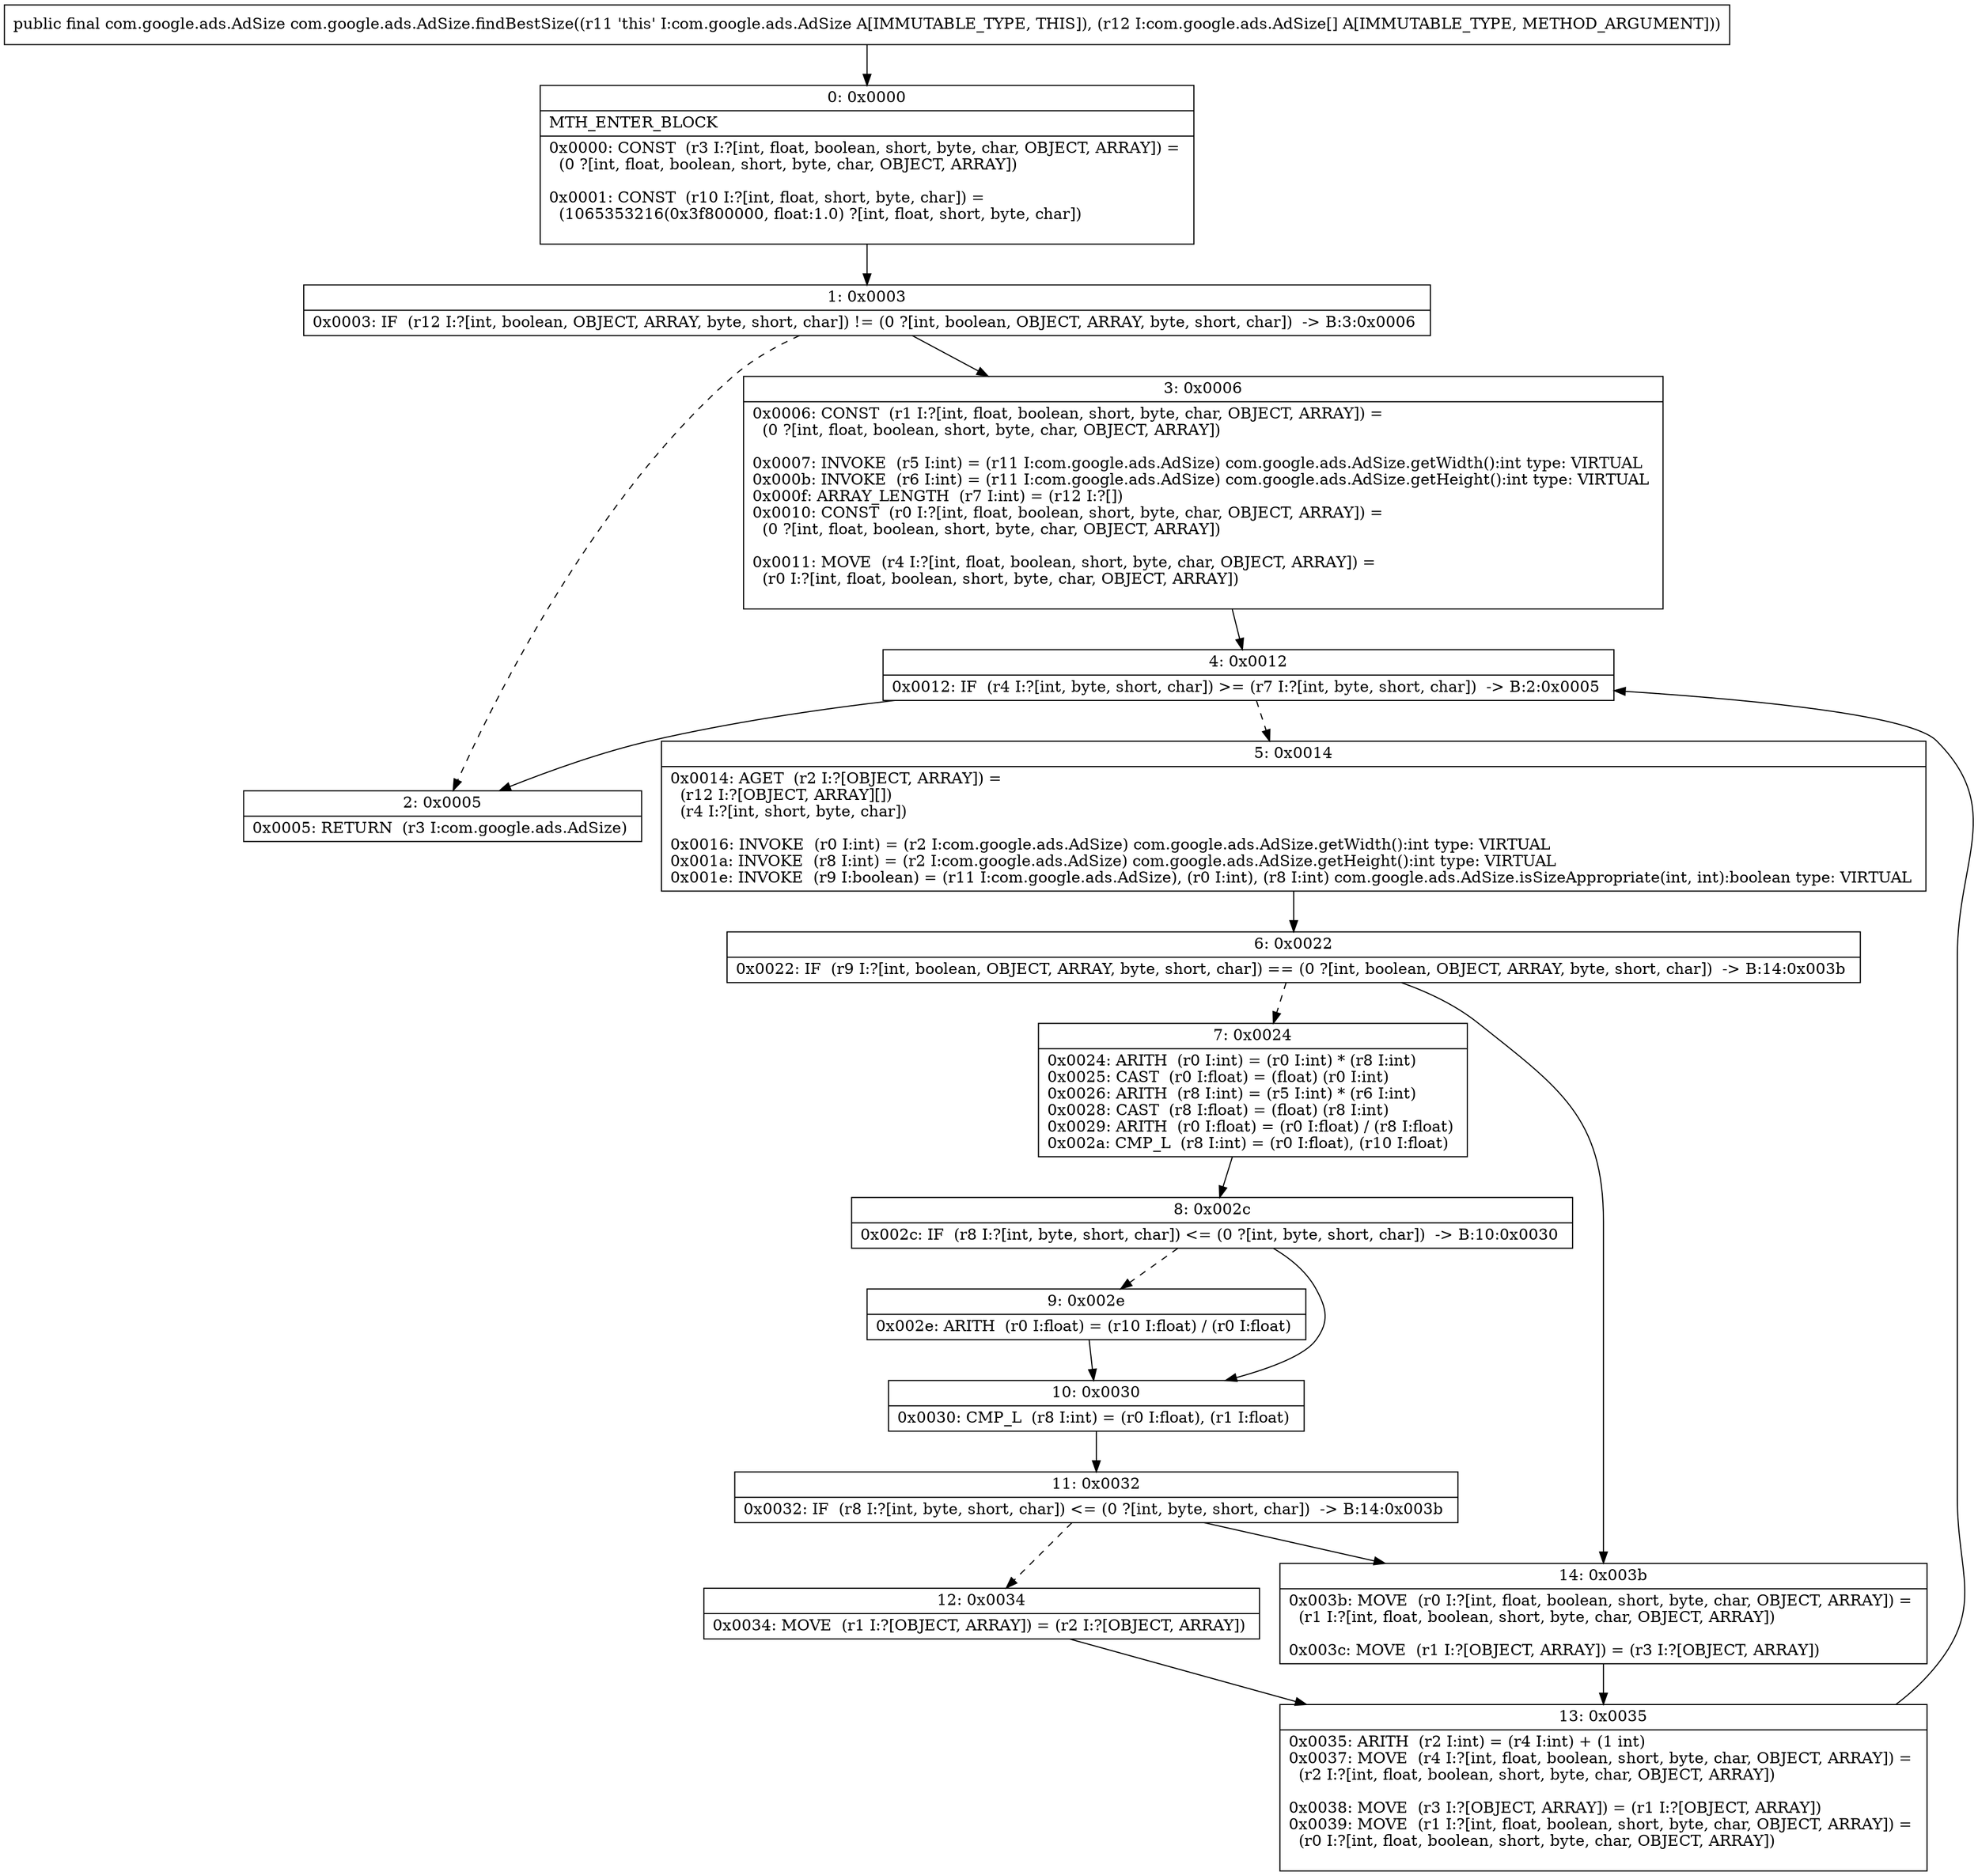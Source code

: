 digraph "CFG forcom.google.ads.AdSize.findBestSize([Lcom\/google\/ads\/AdSize;)Lcom\/google\/ads\/AdSize;" {
Node_0 [shape=record,label="{0\:\ 0x0000|MTH_ENTER_BLOCK\l|0x0000: CONST  (r3 I:?[int, float, boolean, short, byte, char, OBJECT, ARRAY]) = \l  (0 ?[int, float, boolean, short, byte, char, OBJECT, ARRAY])\l \l0x0001: CONST  (r10 I:?[int, float, short, byte, char]) = \l  (1065353216(0x3f800000, float:1.0) ?[int, float, short, byte, char])\l \l}"];
Node_1 [shape=record,label="{1\:\ 0x0003|0x0003: IF  (r12 I:?[int, boolean, OBJECT, ARRAY, byte, short, char]) != (0 ?[int, boolean, OBJECT, ARRAY, byte, short, char])  \-\> B:3:0x0006 \l}"];
Node_2 [shape=record,label="{2\:\ 0x0005|0x0005: RETURN  (r3 I:com.google.ads.AdSize) \l}"];
Node_3 [shape=record,label="{3\:\ 0x0006|0x0006: CONST  (r1 I:?[int, float, boolean, short, byte, char, OBJECT, ARRAY]) = \l  (0 ?[int, float, boolean, short, byte, char, OBJECT, ARRAY])\l \l0x0007: INVOKE  (r5 I:int) = (r11 I:com.google.ads.AdSize) com.google.ads.AdSize.getWidth():int type: VIRTUAL \l0x000b: INVOKE  (r6 I:int) = (r11 I:com.google.ads.AdSize) com.google.ads.AdSize.getHeight():int type: VIRTUAL \l0x000f: ARRAY_LENGTH  (r7 I:int) = (r12 I:?[]) \l0x0010: CONST  (r0 I:?[int, float, boolean, short, byte, char, OBJECT, ARRAY]) = \l  (0 ?[int, float, boolean, short, byte, char, OBJECT, ARRAY])\l \l0x0011: MOVE  (r4 I:?[int, float, boolean, short, byte, char, OBJECT, ARRAY]) = \l  (r0 I:?[int, float, boolean, short, byte, char, OBJECT, ARRAY])\l \l}"];
Node_4 [shape=record,label="{4\:\ 0x0012|0x0012: IF  (r4 I:?[int, byte, short, char]) \>= (r7 I:?[int, byte, short, char])  \-\> B:2:0x0005 \l}"];
Node_5 [shape=record,label="{5\:\ 0x0014|0x0014: AGET  (r2 I:?[OBJECT, ARRAY]) = \l  (r12 I:?[OBJECT, ARRAY][])\l  (r4 I:?[int, short, byte, char])\l \l0x0016: INVOKE  (r0 I:int) = (r2 I:com.google.ads.AdSize) com.google.ads.AdSize.getWidth():int type: VIRTUAL \l0x001a: INVOKE  (r8 I:int) = (r2 I:com.google.ads.AdSize) com.google.ads.AdSize.getHeight():int type: VIRTUAL \l0x001e: INVOKE  (r9 I:boolean) = (r11 I:com.google.ads.AdSize), (r0 I:int), (r8 I:int) com.google.ads.AdSize.isSizeAppropriate(int, int):boolean type: VIRTUAL \l}"];
Node_6 [shape=record,label="{6\:\ 0x0022|0x0022: IF  (r9 I:?[int, boolean, OBJECT, ARRAY, byte, short, char]) == (0 ?[int, boolean, OBJECT, ARRAY, byte, short, char])  \-\> B:14:0x003b \l}"];
Node_7 [shape=record,label="{7\:\ 0x0024|0x0024: ARITH  (r0 I:int) = (r0 I:int) * (r8 I:int) \l0x0025: CAST  (r0 I:float) = (float) (r0 I:int) \l0x0026: ARITH  (r8 I:int) = (r5 I:int) * (r6 I:int) \l0x0028: CAST  (r8 I:float) = (float) (r8 I:int) \l0x0029: ARITH  (r0 I:float) = (r0 I:float) \/ (r8 I:float) \l0x002a: CMP_L  (r8 I:int) = (r0 I:float), (r10 I:float) \l}"];
Node_8 [shape=record,label="{8\:\ 0x002c|0x002c: IF  (r8 I:?[int, byte, short, char]) \<= (0 ?[int, byte, short, char])  \-\> B:10:0x0030 \l}"];
Node_9 [shape=record,label="{9\:\ 0x002e|0x002e: ARITH  (r0 I:float) = (r10 I:float) \/ (r0 I:float) \l}"];
Node_10 [shape=record,label="{10\:\ 0x0030|0x0030: CMP_L  (r8 I:int) = (r0 I:float), (r1 I:float) \l}"];
Node_11 [shape=record,label="{11\:\ 0x0032|0x0032: IF  (r8 I:?[int, byte, short, char]) \<= (0 ?[int, byte, short, char])  \-\> B:14:0x003b \l}"];
Node_12 [shape=record,label="{12\:\ 0x0034|0x0034: MOVE  (r1 I:?[OBJECT, ARRAY]) = (r2 I:?[OBJECT, ARRAY]) \l}"];
Node_13 [shape=record,label="{13\:\ 0x0035|0x0035: ARITH  (r2 I:int) = (r4 I:int) + (1 int) \l0x0037: MOVE  (r4 I:?[int, float, boolean, short, byte, char, OBJECT, ARRAY]) = \l  (r2 I:?[int, float, boolean, short, byte, char, OBJECT, ARRAY])\l \l0x0038: MOVE  (r3 I:?[OBJECT, ARRAY]) = (r1 I:?[OBJECT, ARRAY]) \l0x0039: MOVE  (r1 I:?[int, float, boolean, short, byte, char, OBJECT, ARRAY]) = \l  (r0 I:?[int, float, boolean, short, byte, char, OBJECT, ARRAY])\l \l}"];
Node_14 [shape=record,label="{14\:\ 0x003b|0x003b: MOVE  (r0 I:?[int, float, boolean, short, byte, char, OBJECT, ARRAY]) = \l  (r1 I:?[int, float, boolean, short, byte, char, OBJECT, ARRAY])\l \l0x003c: MOVE  (r1 I:?[OBJECT, ARRAY]) = (r3 I:?[OBJECT, ARRAY]) \l}"];
MethodNode[shape=record,label="{public final com.google.ads.AdSize com.google.ads.AdSize.findBestSize((r11 'this' I:com.google.ads.AdSize A[IMMUTABLE_TYPE, THIS]), (r12 I:com.google.ads.AdSize[] A[IMMUTABLE_TYPE, METHOD_ARGUMENT])) }"];
MethodNode -> Node_0;
Node_0 -> Node_1;
Node_1 -> Node_2[style=dashed];
Node_1 -> Node_3;
Node_3 -> Node_4;
Node_4 -> Node_2;
Node_4 -> Node_5[style=dashed];
Node_5 -> Node_6;
Node_6 -> Node_7[style=dashed];
Node_6 -> Node_14;
Node_7 -> Node_8;
Node_8 -> Node_9[style=dashed];
Node_8 -> Node_10;
Node_9 -> Node_10;
Node_10 -> Node_11;
Node_11 -> Node_12[style=dashed];
Node_11 -> Node_14;
Node_12 -> Node_13;
Node_13 -> Node_4;
Node_14 -> Node_13;
}

